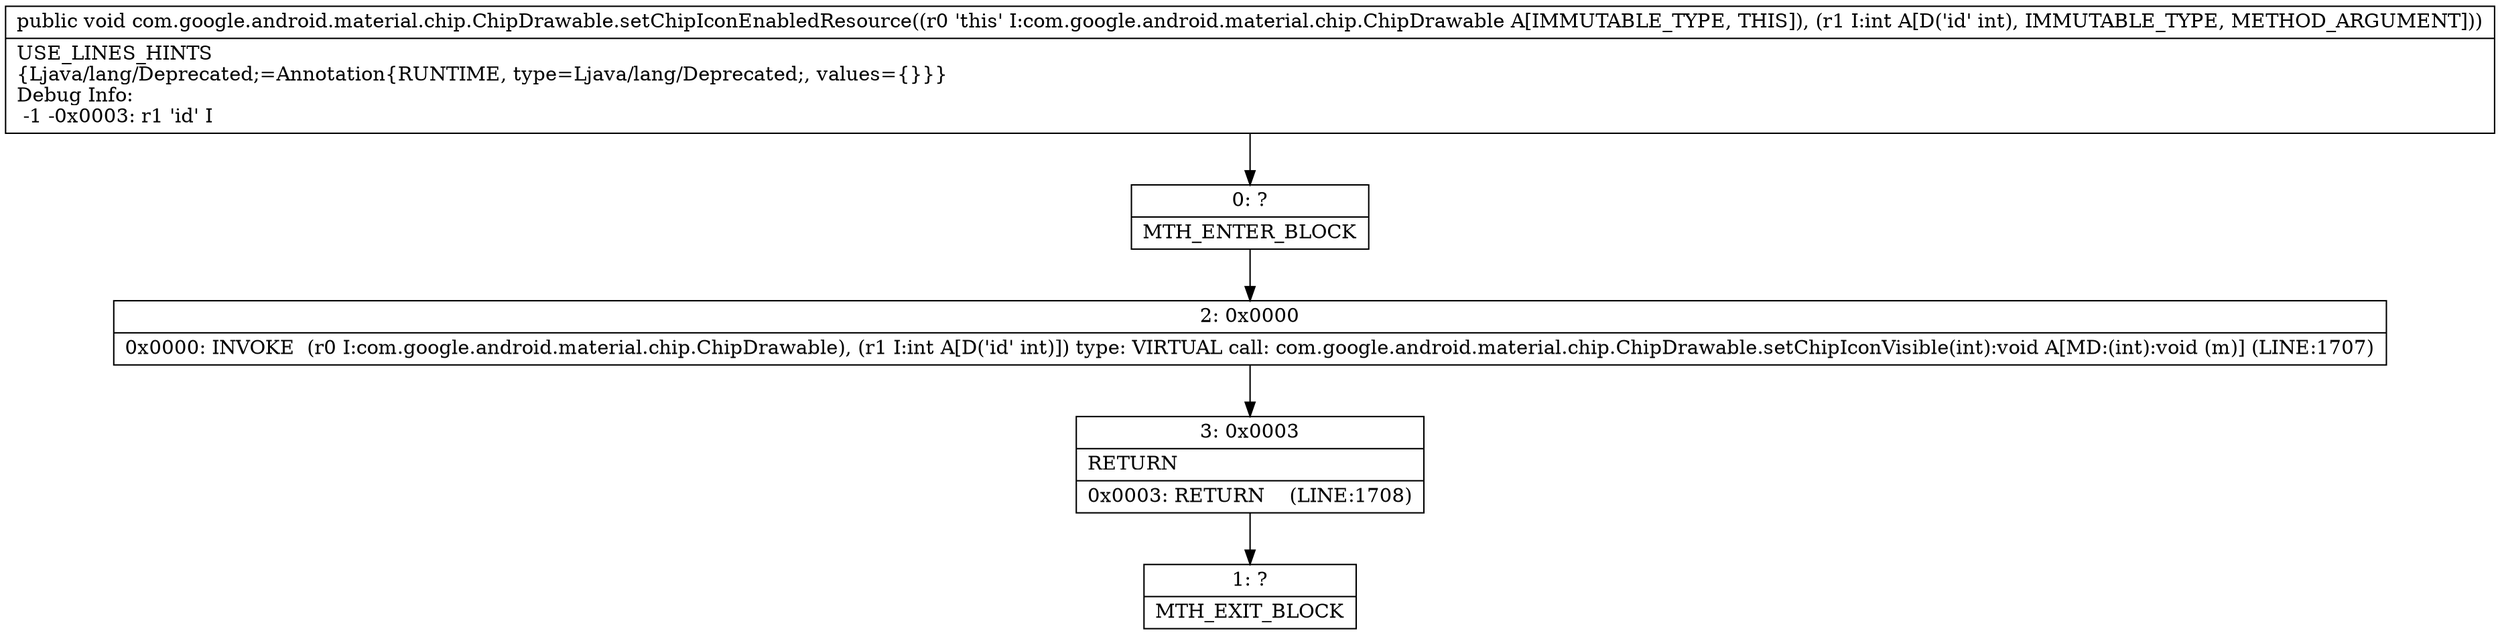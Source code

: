 digraph "CFG forcom.google.android.material.chip.ChipDrawable.setChipIconEnabledResource(I)V" {
Node_0 [shape=record,label="{0\:\ ?|MTH_ENTER_BLOCK\l}"];
Node_2 [shape=record,label="{2\:\ 0x0000|0x0000: INVOKE  (r0 I:com.google.android.material.chip.ChipDrawable), (r1 I:int A[D('id' int)]) type: VIRTUAL call: com.google.android.material.chip.ChipDrawable.setChipIconVisible(int):void A[MD:(int):void (m)] (LINE:1707)\l}"];
Node_3 [shape=record,label="{3\:\ 0x0003|RETURN\l|0x0003: RETURN    (LINE:1708)\l}"];
Node_1 [shape=record,label="{1\:\ ?|MTH_EXIT_BLOCK\l}"];
MethodNode[shape=record,label="{public void com.google.android.material.chip.ChipDrawable.setChipIconEnabledResource((r0 'this' I:com.google.android.material.chip.ChipDrawable A[IMMUTABLE_TYPE, THIS]), (r1 I:int A[D('id' int), IMMUTABLE_TYPE, METHOD_ARGUMENT]))  | USE_LINES_HINTS\l\{Ljava\/lang\/Deprecated;=Annotation\{RUNTIME, type=Ljava\/lang\/Deprecated;, values=\{\}\}\}\lDebug Info:\l  \-1 \-0x0003: r1 'id' I\l}"];
MethodNode -> Node_0;Node_0 -> Node_2;
Node_2 -> Node_3;
Node_3 -> Node_1;
}

